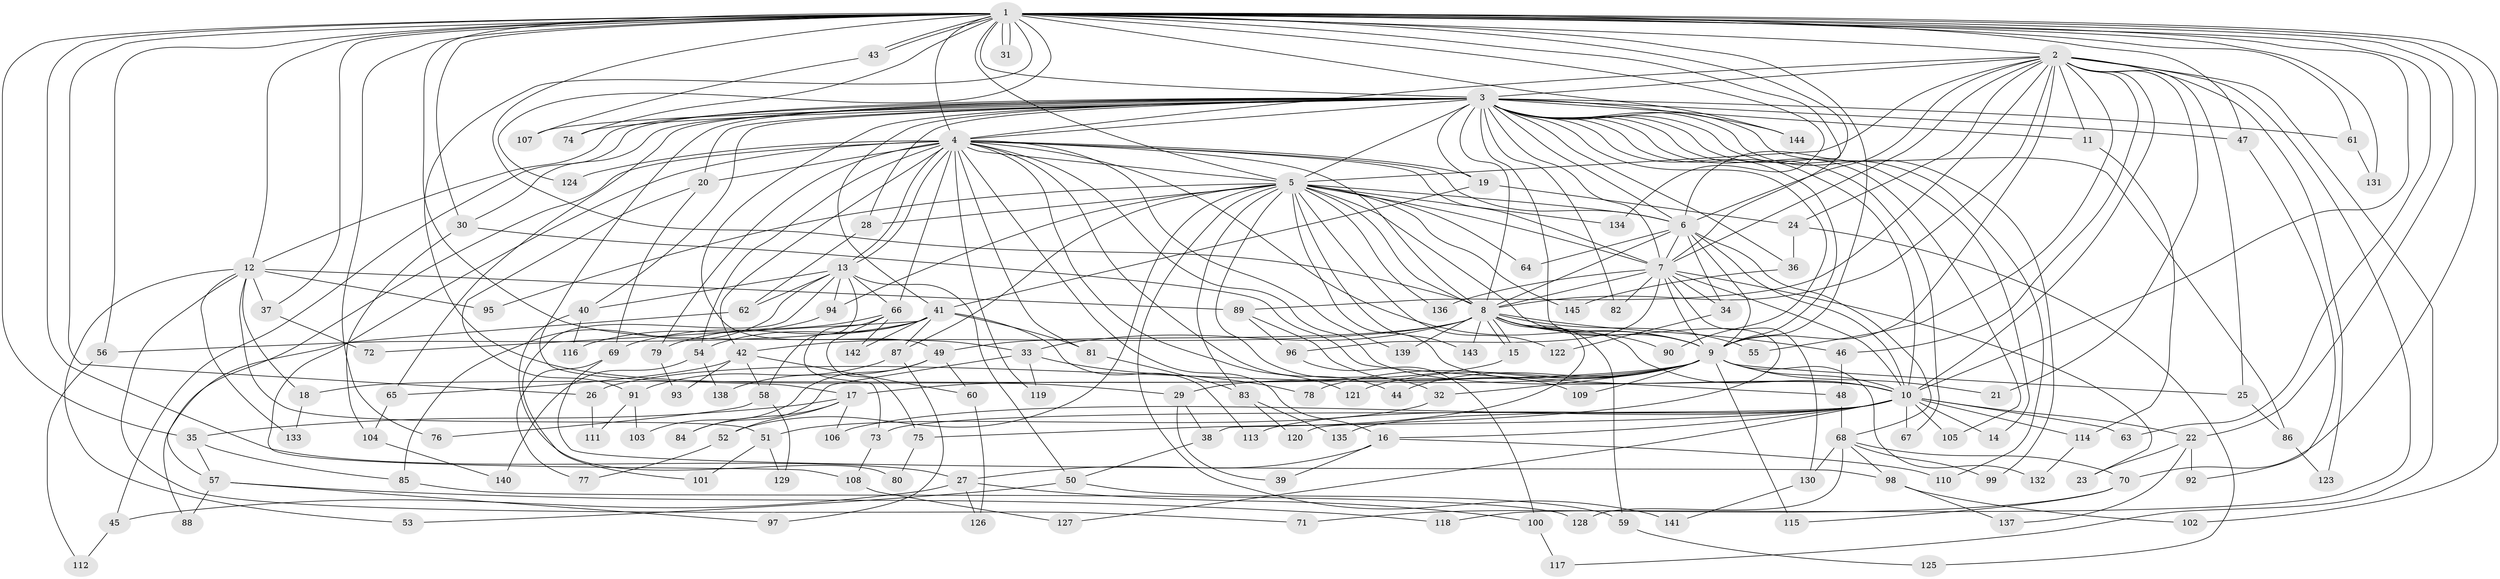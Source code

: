 // coarse degree distribution, {9: 0.017241379310344827, 28: 0.017241379310344827, 2: 0.603448275862069, 1: 0.15517241379310345, 4: 0.08620689655172414, 5: 0.017241379310344827, 10: 0.017241379310344827, 8: 0.017241379310344827, 27: 0.017241379310344827, 19: 0.017241379310344827, 3: 0.017241379310344827, 18: 0.017241379310344827}
// Generated by graph-tools (version 1.1) at 2025/49/03/04/25 21:49:21]
// undirected, 145 vertices, 315 edges
graph export_dot {
graph [start="1"]
  node [color=gray90,style=filled];
  1;
  2;
  3;
  4;
  5;
  6;
  7;
  8;
  9;
  10;
  11;
  12;
  13;
  14;
  15;
  16;
  17;
  18;
  19;
  20;
  21;
  22;
  23;
  24;
  25;
  26;
  27;
  28;
  29;
  30;
  31;
  32;
  33;
  34;
  35;
  36;
  37;
  38;
  39;
  40;
  41;
  42;
  43;
  44;
  45;
  46;
  47;
  48;
  49;
  50;
  51;
  52;
  53;
  54;
  55;
  56;
  57;
  58;
  59;
  60;
  61;
  62;
  63;
  64;
  65;
  66;
  67;
  68;
  69;
  70;
  71;
  72;
  73;
  74;
  75;
  76;
  77;
  78;
  79;
  80;
  81;
  82;
  83;
  84;
  85;
  86;
  87;
  88;
  89;
  90;
  91;
  92;
  93;
  94;
  95;
  96;
  97;
  98;
  99;
  100;
  101;
  102;
  103;
  104;
  105;
  106;
  107;
  108;
  109;
  110;
  111;
  112;
  113;
  114;
  115;
  116;
  117;
  118;
  119;
  120;
  121;
  122;
  123;
  124;
  125;
  126;
  127;
  128;
  129;
  130;
  131;
  132;
  133;
  134;
  135;
  136;
  137;
  138;
  139;
  140;
  141;
  142;
  143;
  144;
  145;
  1 -- 2;
  1 -- 3;
  1 -- 4;
  1 -- 5;
  1 -- 6;
  1 -- 7;
  1 -- 8;
  1 -- 9;
  1 -- 10;
  1 -- 12;
  1 -- 22;
  1 -- 26;
  1 -- 27;
  1 -- 29;
  1 -- 30;
  1 -- 31;
  1 -- 31;
  1 -- 33;
  1 -- 35;
  1 -- 37;
  1 -- 43;
  1 -- 43;
  1 -- 47;
  1 -- 56;
  1 -- 61;
  1 -- 63;
  1 -- 70;
  1 -- 74;
  1 -- 76;
  1 -- 102;
  1 -- 124;
  1 -- 131;
  1 -- 134;
  1 -- 144;
  2 -- 3;
  2 -- 4;
  2 -- 5;
  2 -- 6;
  2 -- 7;
  2 -- 8;
  2 -- 9;
  2 -- 10;
  2 -- 11;
  2 -- 21;
  2 -- 24;
  2 -- 25;
  2 -- 46;
  2 -- 55;
  2 -- 89;
  2 -- 117;
  2 -- 118;
  2 -- 123;
  3 -- 4;
  3 -- 5;
  3 -- 6;
  3 -- 7;
  3 -- 8;
  3 -- 9;
  3 -- 10;
  3 -- 11;
  3 -- 12;
  3 -- 14;
  3 -- 17;
  3 -- 19;
  3 -- 20;
  3 -- 28;
  3 -- 30;
  3 -- 36;
  3 -- 40;
  3 -- 41;
  3 -- 45;
  3 -- 47;
  3 -- 49;
  3 -- 61;
  3 -- 65;
  3 -- 67;
  3 -- 74;
  3 -- 82;
  3 -- 86;
  3 -- 90;
  3 -- 99;
  3 -- 105;
  3 -- 107;
  3 -- 110;
  3 -- 120;
  3 -- 144;
  4 -- 5;
  4 -- 6;
  4 -- 7;
  4 -- 8;
  4 -- 9;
  4 -- 10;
  4 -- 13;
  4 -- 13;
  4 -- 16;
  4 -- 19;
  4 -- 20;
  4 -- 42;
  4 -- 44;
  4 -- 54;
  4 -- 57;
  4 -- 66;
  4 -- 79;
  4 -- 81;
  4 -- 108;
  4 -- 119;
  4 -- 121;
  4 -- 124;
  4 -- 139;
  5 -- 6;
  5 -- 7;
  5 -- 8;
  5 -- 9;
  5 -- 10;
  5 -- 28;
  5 -- 32;
  5 -- 52;
  5 -- 64;
  5 -- 83;
  5 -- 87;
  5 -- 94;
  5 -- 95;
  5 -- 122;
  5 -- 134;
  5 -- 136;
  5 -- 141;
  5 -- 143;
  5 -- 145;
  6 -- 7;
  6 -- 8;
  6 -- 9;
  6 -- 10;
  6 -- 34;
  6 -- 64;
  6 -- 68;
  7 -- 8;
  7 -- 9;
  7 -- 10;
  7 -- 23;
  7 -- 34;
  7 -- 82;
  7 -- 96;
  7 -- 130;
  7 -- 136;
  8 -- 9;
  8 -- 10;
  8 -- 15;
  8 -- 15;
  8 -- 33;
  8 -- 38;
  8 -- 42;
  8 -- 46;
  8 -- 49;
  8 -- 55;
  8 -- 59;
  8 -- 90;
  8 -- 139;
  8 -- 143;
  9 -- 10;
  9 -- 18;
  9 -- 21;
  9 -- 25;
  9 -- 26;
  9 -- 29;
  9 -- 32;
  9 -- 44;
  9 -- 78;
  9 -- 109;
  9 -- 115;
  9 -- 121;
  9 -- 132;
  10 -- 14;
  10 -- 16;
  10 -- 22;
  10 -- 63;
  10 -- 67;
  10 -- 73;
  10 -- 75;
  10 -- 105;
  10 -- 106;
  10 -- 113;
  10 -- 114;
  10 -- 127;
  10 -- 135;
  11 -- 114;
  12 -- 18;
  12 -- 37;
  12 -- 51;
  12 -- 53;
  12 -- 71;
  12 -- 89;
  12 -- 95;
  12 -- 133;
  13 -- 40;
  13 -- 50;
  13 -- 58;
  13 -- 62;
  13 -- 66;
  13 -- 85;
  13 -- 94;
  13 -- 101;
  15 -- 17;
  16 -- 27;
  16 -- 39;
  16 -- 110;
  17 -- 35;
  17 -- 52;
  17 -- 84;
  17 -- 106;
  18 -- 133;
  19 -- 24;
  19 -- 41;
  20 -- 69;
  20 -- 91;
  22 -- 23;
  22 -- 92;
  22 -- 137;
  24 -- 36;
  24 -- 125;
  25 -- 86;
  26 -- 111;
  27 -- 45;
  27 -- 100;
  27 -- 126;
  28 -- 62;
  29 -- 38;
  29 -- 39;
  30 -- 48;
  30 -- 104;
  32 -- 51;
  33 -- 78;
  33 -- 84;
  33 -- 119;
  34 -- 122;
  35 -- 57;
  35 -- 85;
  36 -- 145;
  37 -- 72;
  38 -- 50;
  40 -- 80;
  40 -- 116;
  41 -- 54;
  41 -- 56;
  41 -- 69;
  41 -- 72;
  41 -- 81;
  41 -- 87;
  41 -- 113;
  41 -- 142;
  42 -- 58;
  42 -- 60;
  42 -- 65;
  42 -- 93;
  43 -- 107;
  45 -- 112;
  46 -- 48;
  47 -- 92;
  48 -- 68;
  49 -- 60;
  49 -- 103;
  49 -- 138;
  50 -- 53;
  50 -- 59;
  51 -- 101;
  51 -- 129;
  52 -- 77;
  54 -- 138;
  54 -- 140;
  56 -- 112;
  57 -- 88;
  57 -- 97;
  57 -- 118;
  58 -- 76;
  58 -- 129;
  59 -- 125;
  60 -- 126;
  61 -- 131;
  62 -- 88;
  65 -- 104;
  66 -- 73;
  66 -- 75;
  66 -- 79;
  66 -- 142;
  68 -- 70;
  68 -- 98;
  68 -- 99;
  68 -- 128;
  68 -- 130;
  69 -- 77;
  69 -- 98;
  70 -- 71;
  70 -- 115;
  73 -- 108;
  75 -- 80;
  79 -- 93;
  81 -- 83;
  83 -- 120;
  83 -- 135;
  85 -- 128;
  86 -- 123;
  87 -- 91;
  87 -- 97;
  89 -- 96;
  89 -- 109;
  91 -- 103;
  91 -- 111;
  94 -- 116;
  96 -- 100;
  98 -- 102;
  98 -- 137;
  100 -- 117;
  104 -- 140;
  108 -- 127;
  114 -- 132;
  130 -- 141;
}
